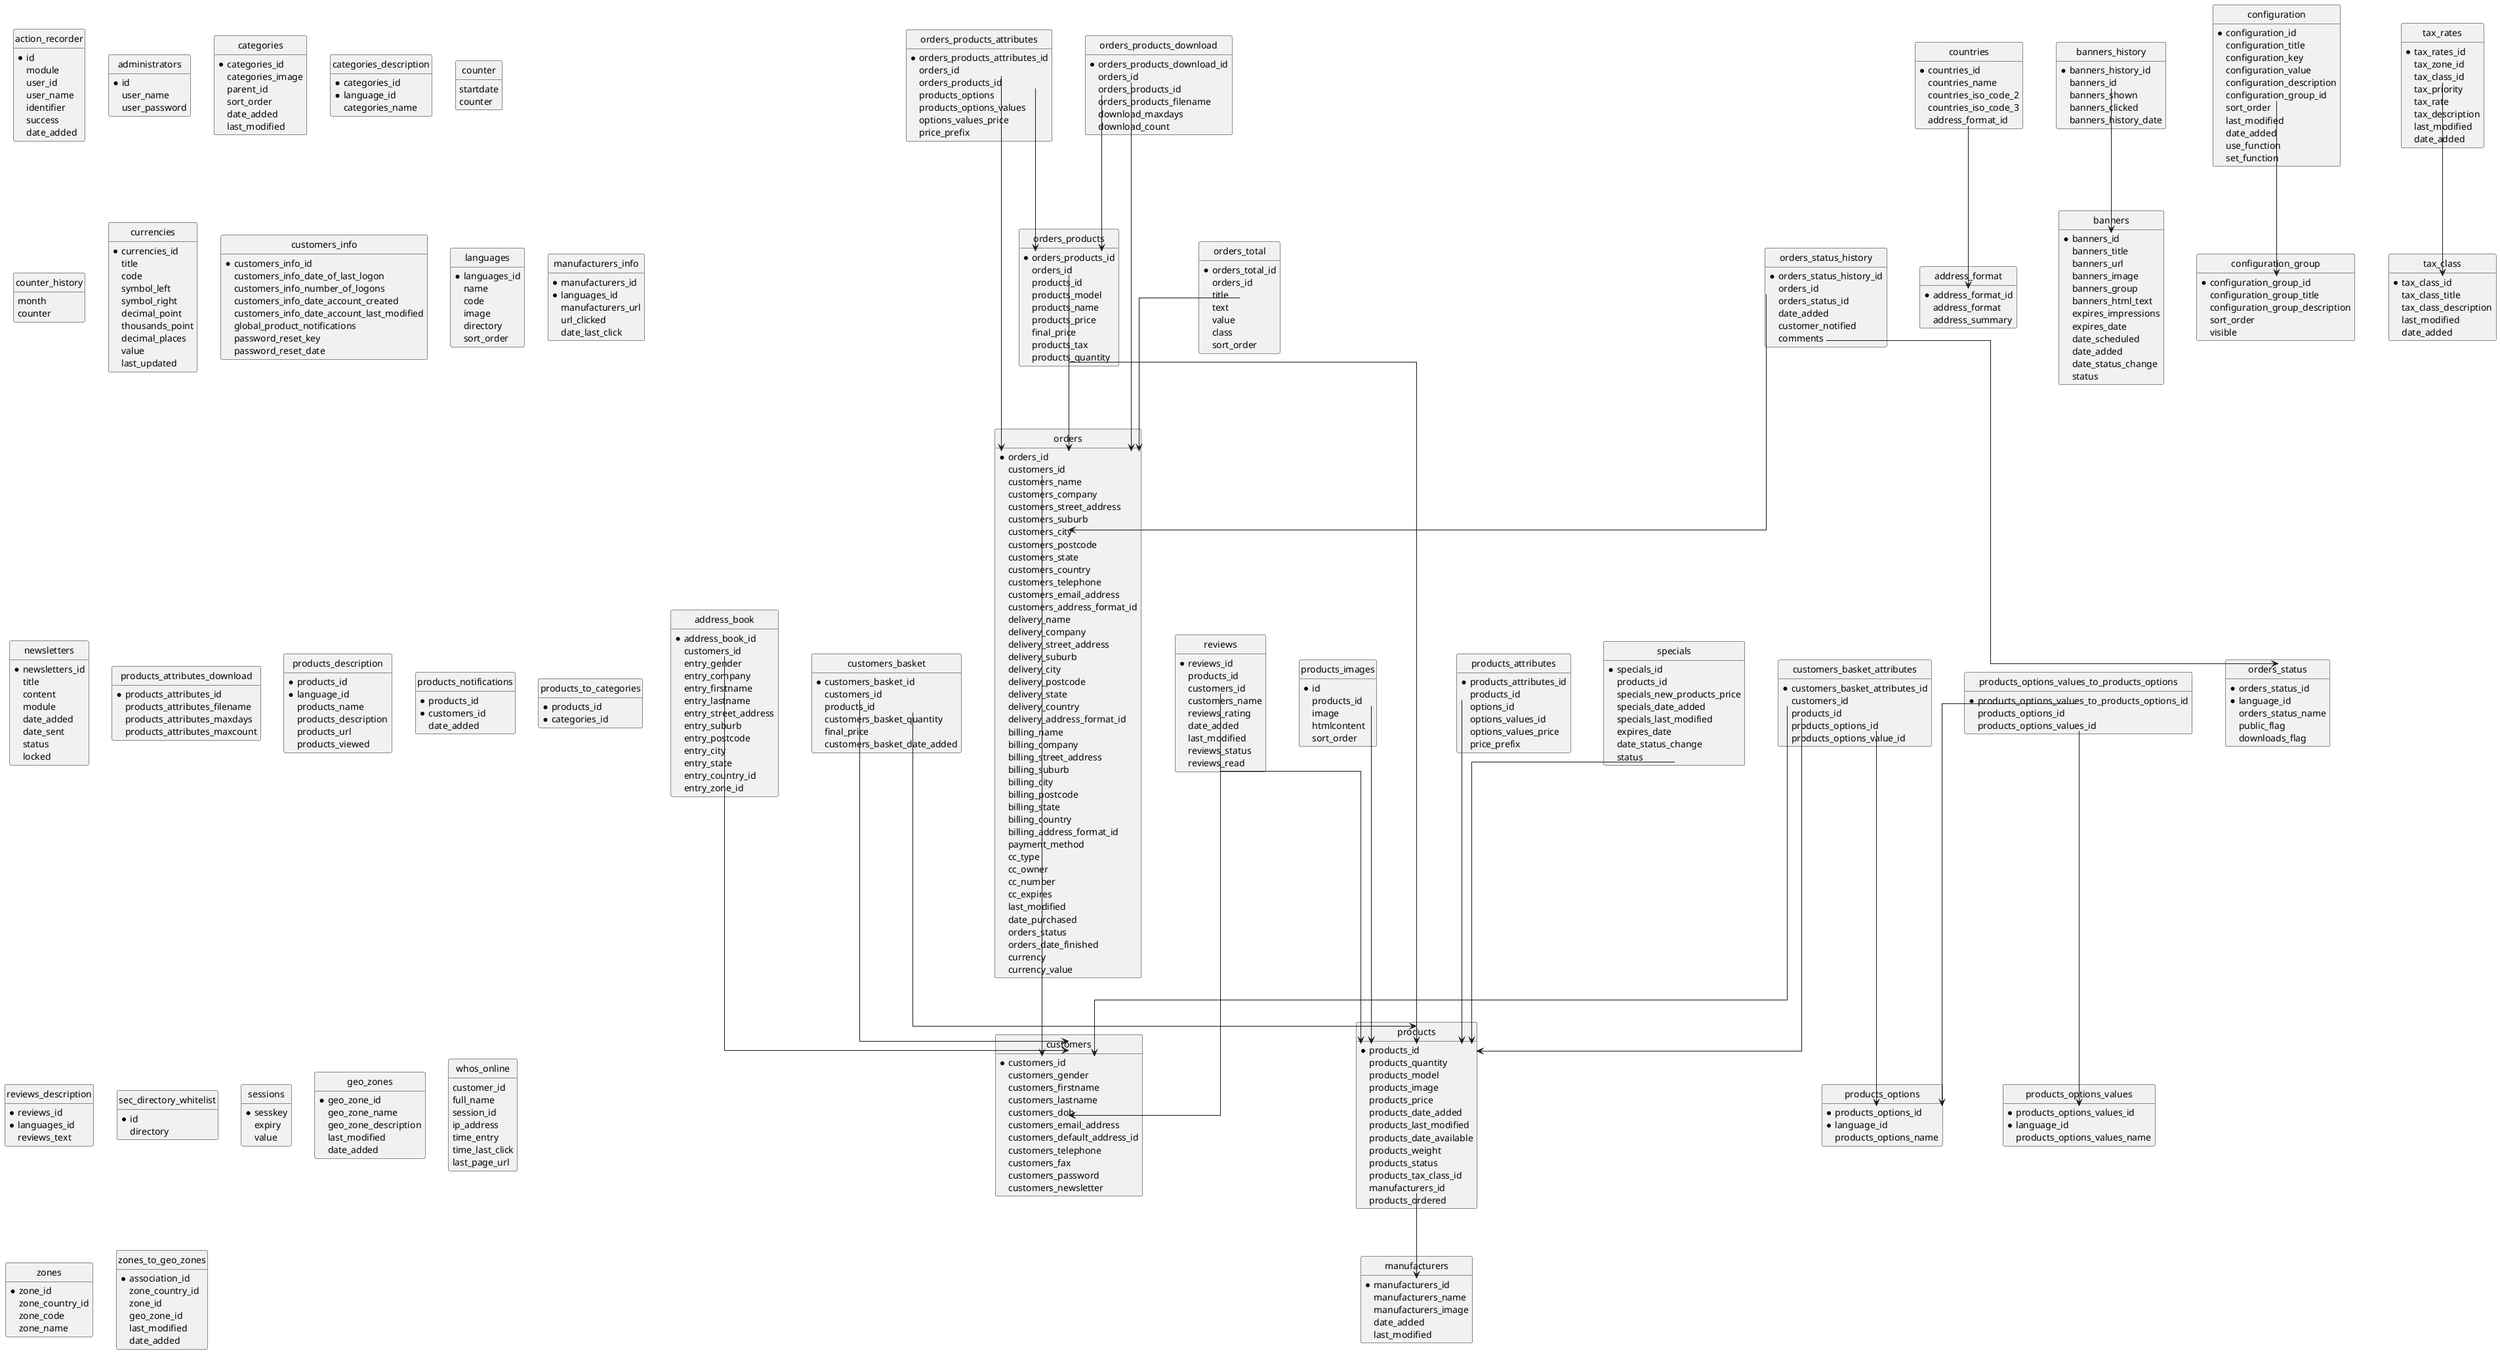 @startuml

' hide the spot
hide circle
hide methods
hide stereotypes

' avoid problems with angled crows feet
skinparam linetype ortho

entity action_recorder {
  *id
  module
  user_id
  user_name
  identifier
  success
  date_added
}
entity address_book {
  *address_book_id
  customers_id
  entry_gender
  entry_company
  entry_firstname
  entry_lastname
  entry_street_address
  entry_suburb
  entry_postcode
  entry_city
  entry_state
  entry_country_id
  entry_zone_id
}
entity address_format {
  *address_format_id
  address_format
  address_summary
}
entity administrators {
  *id
  user_name
  user_password
}
entity banners {
  *banners_id
  banners_title
  banners_url
  banners_image
  banners_group
  banners_html_text
  expires_impressions
  expires_date
  date_scheduled
  date_added
  date_status_change
  status
}
entity banners_history {
  *banners_history_id
  banners_id
  banners_shown
  banners_clicked
  banners_history_date
}
entity categories {
  *categories_id
  categories_image
  parent_id
  sort_order
  date_added
  last_modified
}
entity categories_description {
  *categories_id
  *language_id
  categories_name
}
entity configuration {
  *configuration_id
  configuration_title
  configuration_key
  configuration_value
  configuration_description
  configuration_group_id
  sort_order
  last_modified
  date_added
  use_function
  set_function
}
entity configuration_group {
  *configuration_group_id
  configuration_group_title
  configuration_group_description
  sort_order
  visible
}
entity counter {
  startdate
  counter
}
entity counter_history {
  month
  counter
}
entity countries {
  *countries_id
  countries_name
  countries_iso_code_2
  countries_iso_code_3
  address_format_id
}
entity currencies {
  *currencies_id
  title
  code
  symbol_left
  symbol_right
  decimal_point
  thousands_point
  decimal_places
  value
  last_updated
}
entity customers {
  *customers_id
  customers_gender
  customers_firstname
  customers_lastname
  customers_dob
  customers_email_address
  customers_default_address_id
  customers_telephone
  customers_fax
  customers_password
  customers_newsletter
}
entity customers_basket {
  *customers_basket_id
  customers_id
  products_id
  customers_basket_quantity
  final_price
  customers_basket_date_added
}
entity customers_basket_attributes {
  *customers_basket_attributes_id
  customers_id
  products_id
  products_options_id
  products_options_value_id
}
entity customers_info {
  *customers_info_id
  customers_info_date_of_last_logon
  customers_info_number_of_logons
  customers_info_date_account_created
  customers_info_date_account_last_modified
  global_product_notifications
  password_reset_key
  password_reset_date
}
entity languages {
  *languages_id
  name
  code
  image
  directory
  sort_order
}
entity manufacturers {
  *manufacturers_id
  manufacturers_name
  manufacturers_image
  date_added
  last_modified
}
entity manufacturers_info {
  *manufacturers_id
  *languages_id
  manufacturers_url
  url_clicked
  date_last_click
}
entity newsletters {
  *newsletters_id
  title
  content
  module
  date_added
  date_sent
  status
  locked
}
entity orders {
  *orders_id
  customers_id
  customers_name
  customers_company
  customers_street_address
  customers_suburb
  customers_city
  customers_postcode
  customers_state
  customers_country
  customers_telephone
  customers_email_address
  customers_address_format_id
  delivery_name
  delivery_company
  delivery_street_address
  delivery_suburb
  delivery_city
  delivery_postcode
  delivery_state
  delivery_country
  delivery_address_format_id
  billing_name
  billing_company
  billing_street_address
  billing_suburb
  billing_city
  billing_postcode
  billing_state
  billing_country
  billing_address_format_id
  payment_method
  cc_type
  cc_owner
  cc_number
  cc_expires
  last_modified
  date_purchased
  orders_status
  orders_date_finished
  currency
  currency_value
}
entity orders_products {
  *orders_products_id
  orders_id
  products_id
  products_model
  products_name
  products_price
  final_price
  products_tax
  products_quantity
}
entity orders_status {
  *orders_status_id
  *language_id
  orders_status_name
  public_flag
  downloads_flag
}
entity orders_status_history {
  *orders_status_history_id
  orders_id
  orders_status_id
  date_added
  customer_notified
  comments
}
entity orders_products_attributes {
  *orders_products_attributes_id
  orders_id
  orders_products_id
  products_options
  products_options_values
  options_values_price
  price_prefix
}
entity orders_products_download {
  *orders_products_download_id
  orders_id
  orders_products_id
  orders_products_filename
  download_maxdays
  download_count
}
entity orders_total {
  *orders_total_id
  orders_id
  title
  text
  value
  class
  sort_order
}
entity products {
  *products_id
  products_quantity
  products_model
  products_image
  products_price
  products_date_added
  products_last_modified
  products_date_available
  products_weight
  products_status
  products_tax_class_id
  manufacturers_id
  products_ordered
}
entity products_attributes {
  *products_attributes_id
  products_id
  options_id
  options_values_id
  options_values_price
  price_prefix
}
entity products_attributes_download {
  *products_attributes_id
  products_attributes_filename
  products_attributes_maxdays
  products_attributes_maxcount
}
entity products_description {
  *products_id
  *language_id
  products_name
  products_description
  products_url
  products_viewed
}
entity products_images {
  *id
  products_id
  image
  htmlcontent
  sort_order
}
entity products_notifications {
  *products_id
  *customers_id
  date_added
}
entity products_options {
  *products_options_id
  *language_id
  products_options_name
}
entity products_options_values {
  *products_options_values_id
  *language_id
  products_options_values_name
}
entity products_options_values_to_products_options {
  *products_options_values_to_products_options_id
  products_options_id
  products_options_values_id
}
entity products_to_categories {
  *products_id
  *categories_id
}
entity reviews {
  *reviews_id
  products_id
  customers_id
  customers_name
  reviews_rating
  date_added
  last_modified
  reviews_status
  reviews_read
}
entity reviews_description {
  *reviews_id
  *languages_id
  reviews_text
}
entity sec_directory_whitelist {
  *id
  directory
}
entity sessions {
  *sesskey
  expiry
  value
}
entity specials {
  *specials_id
  products_id
  specials_new_products_price
  specials_date_added
  specials_last_modified
  expires_date
  date_status_change
  status
}
entity tax_class {
  *tax_class_id
  tax_class_title
  tax_class_description
  last_modified
  date_added
}
entity tax_rates {
  *tax_rates_id
  tax_zone_id
  tax_class_id
  tax_priority
  tax_rate
  tax_description
  last_modified
  date_added
}
entity geo_zones {
  *geo_zone_id
  geo_zone_name
  geo_zone_description
  last_modified
  date_added
}
entity whos_online {
  customer_id
  full_name
  session_id
  ip_address
  time_entry
  time_last_click
  last_page_url
}
entity zones {
  *zone_id
  zone_country_id
  zone_code
  zone_name
}
entity zones_to_geo_zones {
  *association_id
  zone_country_id
  zone_id
  geo_zone_id
  last_modified
  date_added
}


address_book::customers_id --> customers::customers_id
banners_history::banners_id --> banners::banners_id
configuration::configuration_group_id --> configuration_group::configuration_group_id
countries::address_format_id --> address_format::address_format_id
customers_basket::customers_id --> customers::customers_id
customers_basket::products_id --> products::products_id
customers_basket_attributes::customers_id --> customers::customers_id
customers_basket_attributes::products_id --> products::products_id
customers_basket_attributes::products_options_id --> products_options::products_options_id
orders::customers_id --> customers::customers_id
orders_products::orders_id --> orders::orders_id
orders_products::products_id --> products::products_id
orders_status_history::orders_id --> orders::orders_id
orders_status_history::orders_status_id --> orders_status::orders_status_id
orders_products_attributes::orders_id --> orders::orders_id
orders_products_attributes::orders_products_id --> orders_products::orders_products_id
orders_products_download::orders_id --> orders::orders_id
orders_products_download::orders_products_id --> orders_products::orders_products_id
orders_total::orders_id --> orders::orders_id
products::manufacturers_id --> manufacturers::manufacturers_id
products_attributes::products_id --> products::products_id
products_images::products_id --> products::products_id
products_options_values_to_products_options::products_options_id --> products_options::products_options_id
products_options_values_to_products_options::products_options_values_id --> products_options_values::products_options_values_id
reviews::products_id --> products::products_id
reviews::customers_id --> customers::customers_id
specials::products_id --> products::products_id
tax_rates::tax_class_id --> tax_class::tax_class_id

@enduml
